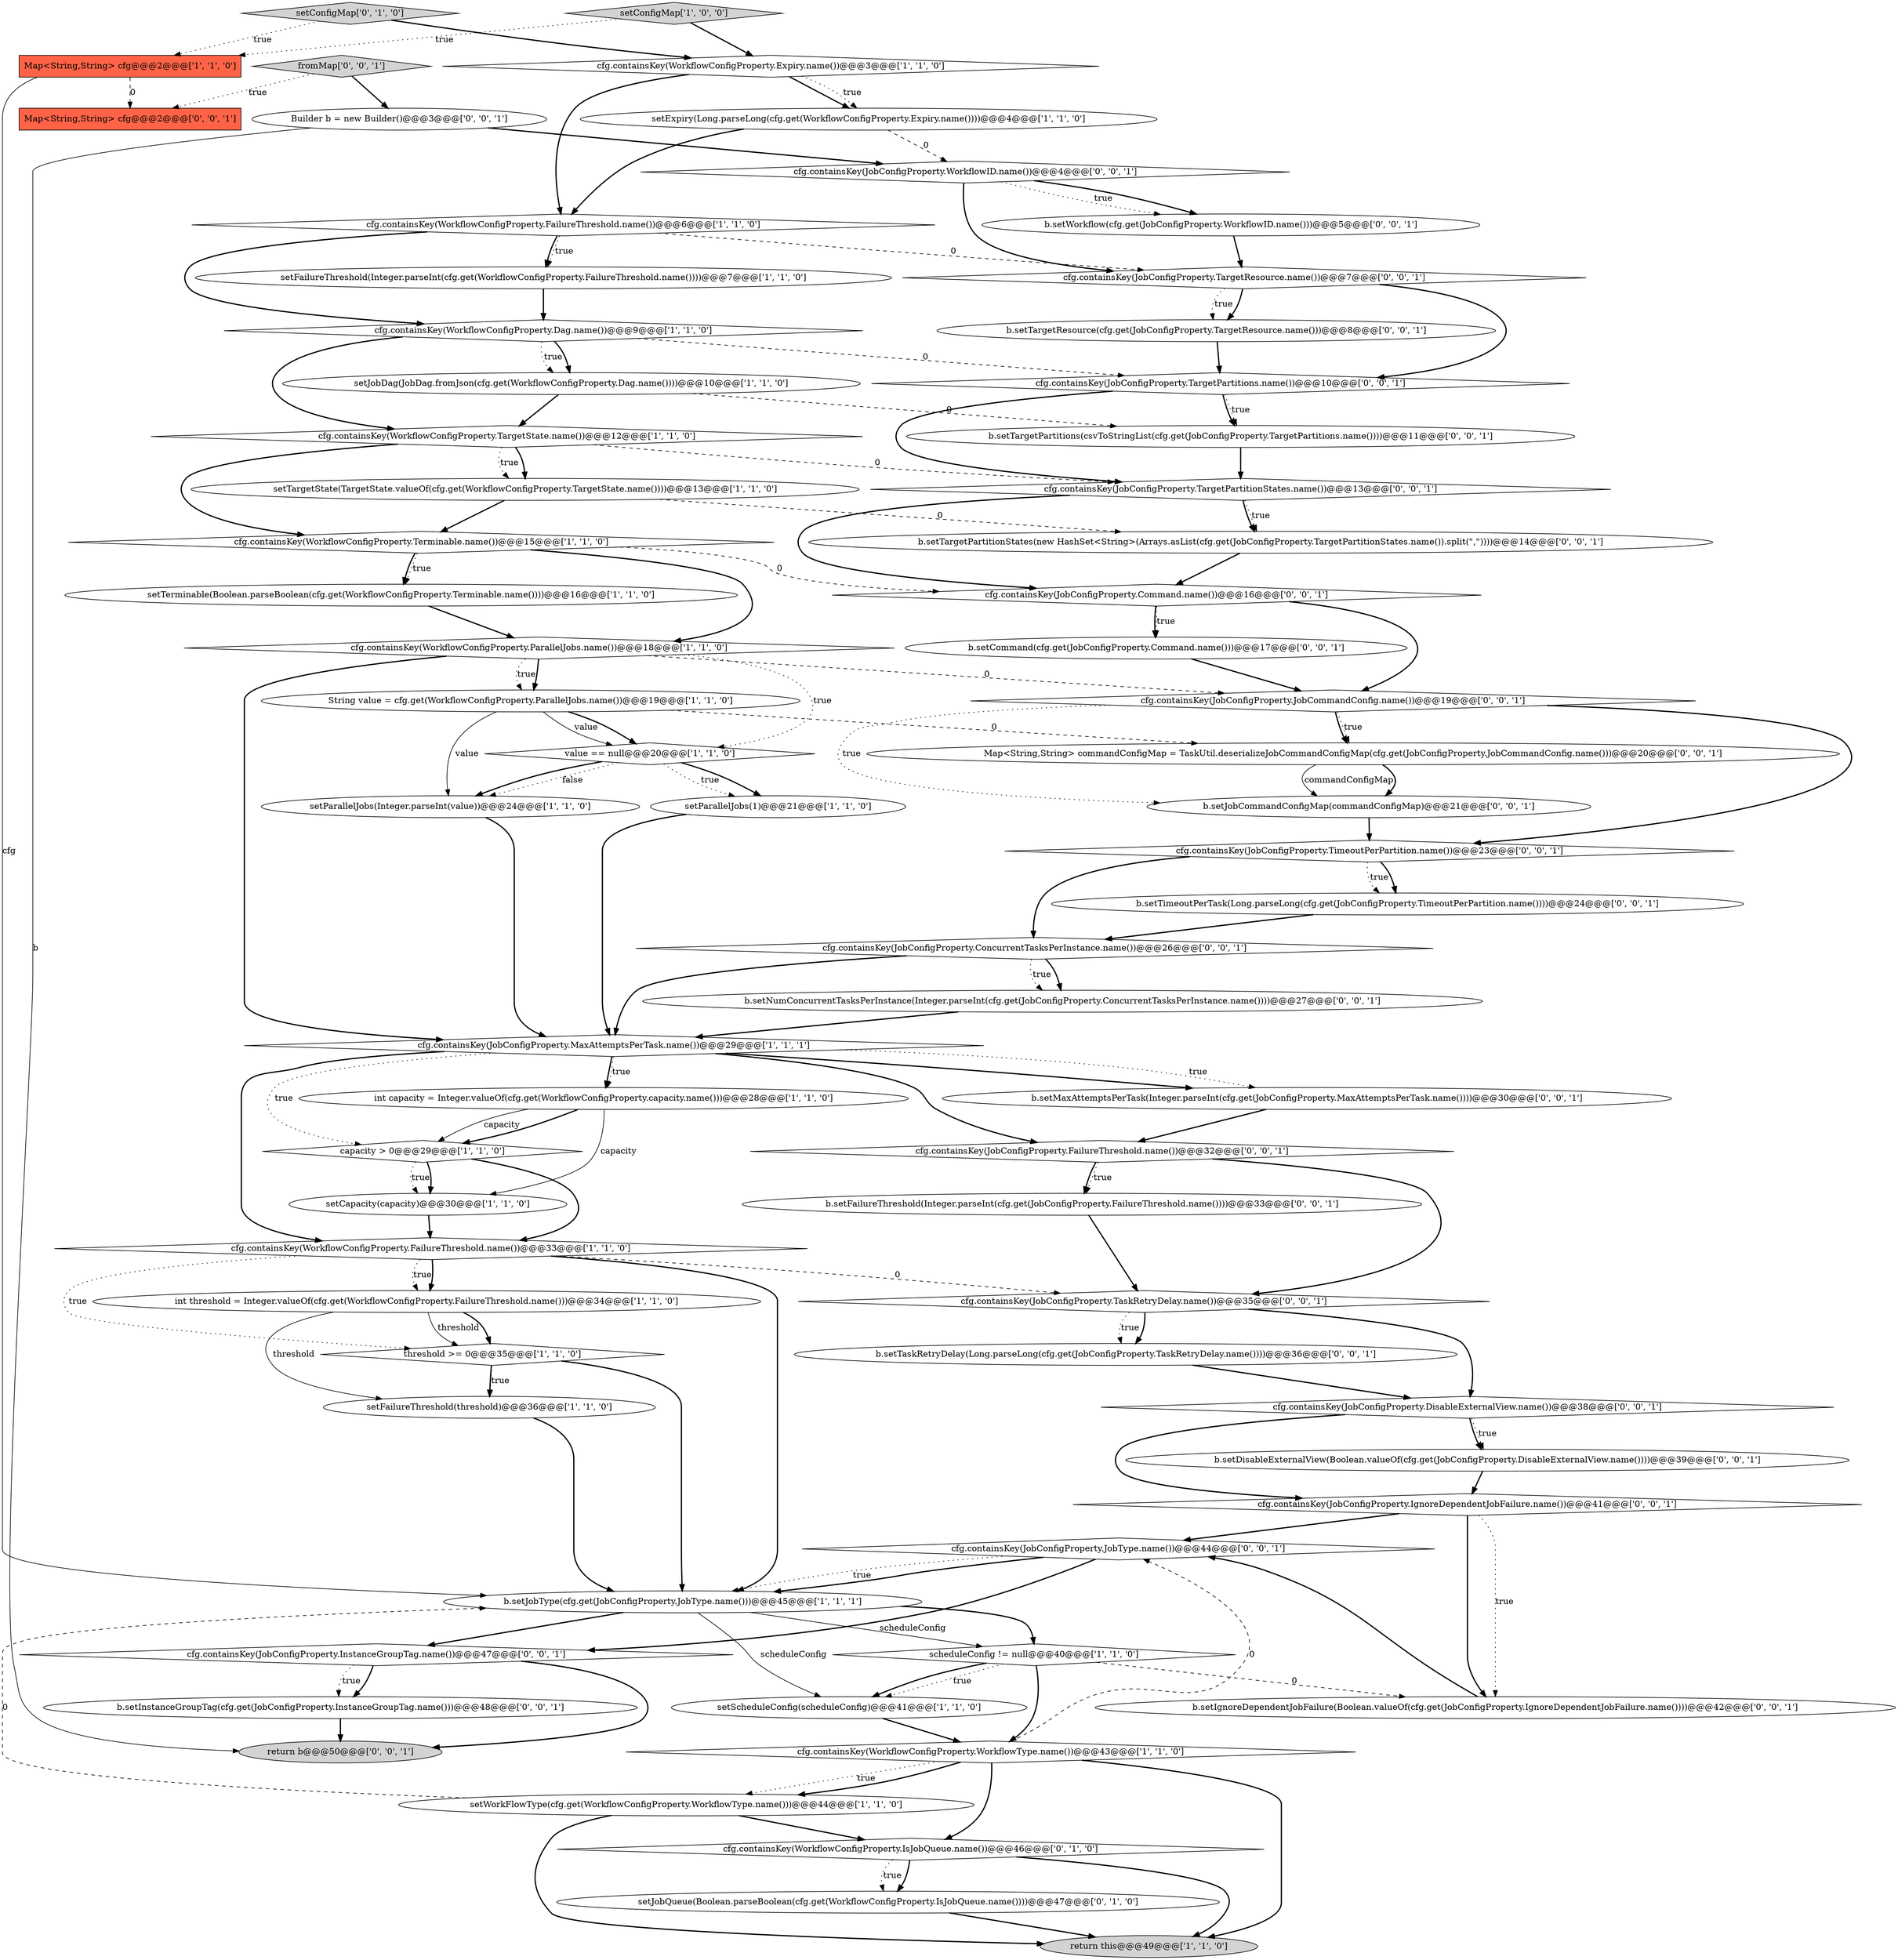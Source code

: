 digraph {
49 [style = filled, label = "b.setTargetPartitions(csvToStringList(cfg.get(JobConfigProperty.TargetPartitions.name())))@@@11@@@['0', '0', '1']", fillcolor = white, shape = ellipse image = "AAA0AAABBB3BBB"];
2 [style = filled, label = "cfg.containsKey(JobConfigProperty.MaxAttemptsPerTask.name())@@@29@@@['1', '1', '1']", fillcolor = white, shape = diamond image = "AAA0AAABBB1BBB"];
53 [style = filled, label = "b.setTargetPartitionStates(new HashSet<String>(Arrays.asList(cfg.get(JobConfigProperty.TargetPartitionStates.name()).split(\",\"))))@@@14@@@['0', '0', '1']", fillcolor = white, shape = ellipse image = "AAA0AAABBB3BBB"];
16 [style = filled, label = "scheduleConfig != null@@@40@@@['1', '1', '0']", fillcolor = white, shape = diamond image = "AAA0AAABBB1BBB"];
38 [style = filled, label = "b.setCommand(cfg.get(JobConfigProperty.Command.name()))@@@17@@@['0', '0', '1']", fillcolor = white, shape = ellipse image = "AAA0AAABBB3BBB"];
21 [style = filled, label = "setScheduleConfig(scheduleConfig)@@@41@@@['1', '1', '0']", fillcolor = white, shape = ellipse image = "AAA0AAABBB1BBB"];
40 [style = filled, label = "Map<String,String> commandConfigMap = TaskUtil.deserializeJobCommandConfigMap(cfg.get(JobConfigProperty.JobCommandConfig.name()))@@@20@@@['0', '0', '1']", fillcolor = white, shape = ellipse image = "AAA0AAABBB3BBB"];
41 [style = filled, label = "cfg.containsKey(JobConfigProperty.TaskRetryDelay.name())@@@35@@@['0', '0', '1']", fillcolor = white, shape = diamond image = "AAA0AAABBB3BBB"];
24 [style = filled, label = "setParallelJobs(1)@@@21@@@['1', '1', '0']", fillcolor = white, shape = ellipse image = "AAA0AAABBB1BBB"];
62 [style = filled, label = "cfg.containsKey(JobConfigProperty.IgnoreDependentJobFailure.name())@@@41@@@['0', '0', '1']", fillcolor = white, shape = diamond image = "AAA0AAABBB3BBB"];
27 [style = filled, label = "cfg.containsKey(WorkflowConfigProperty.TargetState.name())@@@12@@@['1', '1', '0']", fillcolor = white, shape = diamond image = "AAA0AAABBB1BBB"];
39 [style = filled, label = "b.setFailureThreshold(Integer.parseInt(cfg.get(JobConfigProperty.FailureThreshold.name())))@@@33@@@['0', '0', '1']", fillcolor = white, shape = ellipse image = "AAA0AAABBB3BBB"];
66 [style = filled, label = "return b@@@50@@@['0', '0', '1']", fillcolor = lightgray, shape = ellipse image = "AAA0AAABBB3BBB"];
11 [style = filled, label = "setJobDag(JobDag.fromJson(cfg.get(WorkflowConfigProperty.Dag.name())))@@@10@@@['1', '1', '0']", fillcolor = white, shape = ellipse image = "AAA0AAABBB1BBB"];
10 [style = filled, label = "cfg.containsKey(WorkflowConfigProperty.FailureThreshold.name())@@@33@@@['1', '1', '0']", fillcolor = white, shape = diamond image = "AAA0AAABBB1BBB"];
33 [style = filled, label = "setJobQueue(Boolean.parseBoolean(cfg.get(WorkflowConfigProperty.IsJobQueue.name())))@@@47@@@['0', '1', '0']", fillcolor = white, shape = ellipse image = "AAA1AAABBB2BBB"];
0 [style = filled, label = "setFailureThreshold(threshold)@@@36@@@['1', '1', '0']", fillcolor = white, shape = ellipse image = "AAA0AAABBB1BBB"];
31 [style = filled, label = "setConfigMap['0', '1', '0']", fillcolor = lightgray, shape = diamond image = "AAA0AAABBB2BBB"];
59 [style = filled, label = "b.setInstanceGroupTag(cfg.get(JobConfigProperty.InstanceGroupTag.name()))@@@48@@@['0', '0', '1']", fillcolor = white, shape = ellipse image = "AAA0AAABBB3BBB"];
8 [style = filled, label = "int capacity = Integer.valueOf(cfg.get(WorkflowConfigProperty.capacity.name()))@@@28@@@['1', '1', '0']", fillcolor = white, shape = ellipse image = "AAA0AAABBB1BBB"];
22 [style = filled, label = "return this@@@49@@@['1', '1', '0']", fillcolor = lightgray, shape = ellipse image = "AAA0AAABBB1BBB"];
19 [style = filled, label = "setTargetState(TargetState.valueOf(cfg.get(WorkflowConfigProperty.TargetState.name())))@@@13@@@['1', '1', '0']", fillcolor = white, shape = ellipse image = "AAA0AAABBB1BBB"];
20 [style = filled, label = "threshold >= 0@@@35@@@['1', '1', '0']", fillcolor = white, shape = diamond image = "AAA0AAABBB1BBB"];
23 [style = filled, label = "cfg.containsKey(WorkflowConfigProperty.Dag.name())@@@9@@@['1', '1', '0']", fillcolor = white, shape = diamond image = "AAA0AAABBB1BBB"];
34 [style = filled, label = "cfg.containsKey(JobConfigProperty.TargetPartitions.name())@@@10@@@['0', '0', '1']", fillcolor = white, shape = diamond image = "AAA0AAABBB3BBB"];
6 [style = filled, label = "int threshold = Integer.valueOf(cfg.get(WorkflowConfigProperty.FailureThreshold.name()))@@@34@@@['1', '1', '0']", fillcolor = white, shape = ellipse image = "AAA0AAABBB1BBB"];
36 [style = filled, label = "fromMap['0', '0', '1']", fillcolor = lightgray, shape = diamond image = "AAA0AAABBB3BBB"];
50 [style = filled, label = "cfg.containsKey(JobConfigProperty.Command.name())@@@16@@@['0', '0', '1']", fillcolor = white, shape = diamond image = "AAA0AAABBB3BBB"];
56 [style = filled, label = "cfg.containsKey(JobConfigProperty.TimeoutPerPartition.name())@@@23@@@['0', '0', '1']", fillcolor = white, shape = diamond image = "AAA0AAABBB3BBB"];
58 [style = filled, label = "cfg.containsKey(JobConfigProperty.InstanceGroupTag.name())@@@47@@@['0', '0', '1']", fillcolor = white, shape = diamond image = "AAA0AAABBB3BBB"];
61 [style = filled, label = "b.setJobCommandConfigMap(commandConfigMap)@@@21@@@['0', '0', '1']", fillcolor = white, shape = ellipse image = "AAA0AAABBB3BBB"];
65 [style = filled, label = "b.setTimeoutPerTask(Long.parseLong(cfg.get(JobConfigProperty.TimeoutPerPartition.name())))@@@24@@@['0', '0', '1']", fillcolor = white, shape = ellipse image = "AAA0AAABBB3BBB"];
63 [style = filled, label = "cfg.containsKey(JobConfigProperty.TargetResource.name())@@@7@@@['0', '0', '1']", fillcolor = white, shape = diamond image = "AAA0AAABBB3BBB"];
15 [style = filled, label = "String value = cfg.get(WorkflowConfigProperty.ParallelJobs.name())@@@19@@@['1', '1', '0']", fillcolor = white, shape = ellipse image = "AAA0AAABBB1BBB"];
48 [style = filled, label = "cfg.containsKey(JobConfigProperty.TargetPartitionStates.name())@@@13@@@['0', '0', '1']", fillcolor = white, shape = diamond image = "AAA0AAABBB3BBB"];
14 [style = filled, label = "setCapacity(capacity)@@@30@@@['1', '1', '0']", fillcolor = white, shape = ellipse image = "AAA0AAABBB1BBB"];
18 [style = filled, label = "Map<String,String> cfg@@@2@@@['1', '1', '0']", fillcolor = tomato, shape = box image = "AAA0AAABBB1BBB"];
32 [style = filled, label = "cfg.containsKey(WorkflowConfigProperty.IsJobQueue.name())@@@46@@@['0', '1', '0']", fillcolor = white, shape = diamond image = "AAA1AAABBB2BBB"];
52 [style = filled, label = "b.setDisableExternalView(Boolean.valueOf(cfg.get(JobConfigProperty.DisableExternalView.name())))@@@39@@@['0', '0', '1']", fillcolor = white, shape = ellipse image = "AAA0AAABBB3BBB"];
57 [style = filled, label = "cfg.containsKey(JobConfigProperty.JobType.name())@@@44@@@['0', '0', '1']", fillcolor = white, shape = diamond image = "AAA0AAABBB3BBB"];
5 [style = filled, label = "cfg.containsKey(WorkflowConfigProperty.FailureThreshold.name())@@@6@@@['1', '1', '0']", fillcolor = white, shape = diamond image = "AAA0AAABBB1BBB"];
44 [style = filled, label = "cfg.containsKey(JobConfigProperty.JobCommandConfig.name())@@@19@@@['0', '0', '1']", fillcolor = white, shape = diamond image = "AAA0AAABBB3BBB"];
3 [style = filled, label = "cfg.containsKey(WorkflowConfigProperty.ParallelJobs.name())@@@18@@@['1', '1', '0']", fillcolor = white, shape = diamond image = "AAA0AAABBB1BBB"];
51 [style = filled, label = "b.setNumConcurrentTasksPerInstance(Integer.parseInt(cfg.get(JobConfigProperty.ConcurrentTasksPerInstance.name())))@@@27@@@['0', '0', '1']", fillcolor = white, shape = ellipse image = "AAA0AAABBB3BBB"];
46 [style = filled, label = "b.setWorkflow(cfg.get(JobConfigProperty.WorkflowID.name()))@@@5@@@['0', '0', '1']", fillcolor = white, shape = ellipse image = "AAA0AAABBB3BBB"];
47 [style = filled, label = "b.setTaskRetryDelay(Long.parseLong(cfg.get(JobConfigProperty.TaskRetryDelay.name())))@@@36@@@['0', '0', '1']", fillcolor = white, shape = ellipse image = "AAA0AAABBB3BBB"];
43 [style = filled, label = "Builder b = new Builder()@@@3@@@['0', '0', '1']", fillcolor = white, shape = ellipse image = "AAA0AAABBB3BBB"];
60 [style = filled, label = "b.setMaxAttemptsPerTask(Integer.parseInt(cfg.get(JobConfigProperty.MaxAttemptsPerTask.name())))@@@30@@@['0', '0', '1']", fillcolor = white, shape = ellipse image = "AAA0AAABBB3BBB"];
17 [style = filled, label = "cfg.containsKey(WorkflowConfigProperty.WorkflowType.name())@@@43@@@['1', '1', '0']", fillcolor = white, shape = diamond image = "AAA0AAABBB1BBB"];
55 [style = filled, label = "Map<String,String> cfg@@@2@@@['0', '0', '1']", fillcolor = tomato, shape = box image = "AAA0AAABBB3BBB"];
28 [style = filled, label = "b.setJobType(cfg.get(JobConfigProperty.JobType.name()))@@@45@@@['1', '1', '1']", fillcolor = white, shape = ellipse image = "AAA0AAABBB1BBB"];
9 [style = filled, label = "value == null@@@20@@@['1', '1', '0']", fillcolor = white, shape = diamond image = "AAA0AAABBB1BBB"];
45 [style = filled, label = "cfg.containsKey(JobConfigProperty.WorkflowID.name())@@@4@@@['0', '0', '1']", fillcolor = white, shape = diamond image = "AAA0AAABBB3BBB"];
35 [style = filled, label = "cfg.containsKey(JobConfigProperty.ConcurrentTasksPerInstance.name())@@@26@@@['0', '0', '1']", fillcolor = white, shape = diamond image = "AAA0AAABBB3BBB"];
4 [style = filled, label = "capacity > 0@@@29@@@['1', '1', '0']", fillcolor = white, shape = diamond image = "AAA0AAABBB1BBB"];
1 [style = filled, label = "setFailureThreshold(Integer.parseInt(cfg.get(WorkflowConfigProperty.FailureThreshold.name())))@@@7@@@['1', '1', '0']", fillcolor = white, shape = ellipse image = "AAA0AAABBB1BBB"];
7 [style = filled, label = "setParallelJobs(Integer.parseInt(value))@@@24@@@['1', '1', '0']", fillcolor = white, shape = ellipse image = "AAA0AAABBB1BBB"];
13 [style = filled, label = "setExpiry(Long.parseLong(cfg.get(WorkflowConfigProperty.Expiry.name())))@@@4@@@['1', '1', '0']", fillcolor = white, shape = ellipse image = "AAA0AAABBB1BBB"];
12 [style = filled, label = "cfg.containsKey(WorkflowConfigProperty.Terminable.name())@@@15@@@['1', '1', '0']", fillcolor = white, shape = diamond image = "AAA0AAABBB1BBB"];
29 [style = filled, label = "cfg.containsKey(WorkflowConfigProperty.Expiry.name())@@@3@@@['1', '1', '0']", fillcolor = white, shape = diamond image = "AAA0AAABBB1BBB"];
64 [style = filled, label = "cfg.containsKey(JobConfigProperty.FailureThreshold.name())@@@32@@@['0', '0', '1']", fillcolor = white, shape = diamond image = "AAA0AAABBB3BBB"];
37 [style = filled, label = "b.setTargetResource(cfg.get(JobConfigProperty.TargetResource.name()))@@@8@@@['0', '0', '1']", fillcolor = white, shape = ellipse image = "AAA0AAABBB3BBB"];
25 [style = filled, label = "setWorkFlowType(cfg.get(WorkflowConfigProperty.WorkflowType.name()))@@@44@@@['1', '1', '0']", fillcolor = white, shape = ellipse image = "AAA0AAABBB1BBB"];
30 [style = filled, label = "setConfigMap['1', '0', '0']", fillcolor = lightgray, shape = diamond image = "AAA0AAABBB1BBB"];
26 [style = filled, label = "setTerminable(Boolean.parseBoolean(cfg.get(WorkflowConfigProperty.Terminable.name())))@@@16@@@['1', '1', '0']", fillcolor = white, shape = ellipse image = "AAA0AAABBB1BBB"];
42 [style = filled, label = "cfg.containsKey(JobConfigProperty.DisableExternalView.name())@@@38@@@['0', '0', '1']", fillcolor = white, shape = diamond image = "AAA0AAABBB3BBB"];
54 [style = filled, label = "b.setIgnoreDependentJobFailure(Boolean.valueOf(cfg.get(JobConfigProperty.IgnoreDependentJobFailure.name())))@@@42@@@['0', '0', '1']", fillcolor = white, shape = ellipse image = "AAA0AAABBB3BBB"];
56->65 [style = dotted, label="true"];
60->64 [style = bold, label=""];
64->41 [style = bold, label=""];
29->13 [style = bold, label=""];
11->49 [style = dashed, label="0"];
12->50 [style = dashed, label="0"];
3->44 [style = dashed, label="0"];
28->16 [style = bold, label=""];
8->14 [style = solid, label="capacity"];
43->45 [style = bold, label=""];
44->56 [style = bold, label=""];
2->8 [style = dotted, label="true"];
41->47 [style = bold, label=""];
5->1 [style = bold, label=""];
6->20 [style = solid, label="threshold"];
12->26 [style = dotted, label="true"];
34->49 [style = bold, label=""];
2->10 [style = bold, label=""];
10->28 [style = bold, label=""];
1->23 [style = bold, label=""];
64->39 [style = bold, label=""];
18->28 [style = solid, label="cfg"];
39->41 [style = bold, label=""];
11->27 [style = bold, label=""];
56->35 [style = bold, label=""];
50->38 [style = dotted, label="true"];
45->46 [style = bold, label=""];
19->53 [style = dashed, label="0"];
27->48 [style = dashed, label="0"];
15->9 [style = solid, label="value"];
34->49 [style = dotted, label="true"];
17->57 [style = dashed, label="0"];
15->7 [style = solid, label="value"];
35->51 [style = bold, label=""];
23->11 [style = dotted, label="true"];
10->6 [style = dotted, label="true"];
27->19 [style = bold, label=""];
17->22 [style = bold, label=""];
31->29 [style = bold, label=""];
20->0 [style = bold, label=""];
14->10 [style = bold, label=""];
46->63 [style = bold, label=""];
28->21 [style = solid, label="scheduleConfig"];
58->59 [style = bold, label=""];
23->27 [style = bold, label=""];
44->61 [style = dotted, label="true"];
28->16 [style = solid, label="scheduleConfig"];
15->9 [style = bold, label=""];
24->2 [style = bold, label=""];
5->63 [style = dashed, label="0"];
48->50 [style = bold, label=""];
16->54 [style = dashed, label="0"];
9->24 [style = dotted, label="true"];
40->61 [style = solid, label="commandConfigMap"];
29->5 [style = bold, label=""];
8->4 [style = solid, label="capacity"];
56->65 [style = bold, label=""];
6->20 [style = bold, label=""];
34->48 [style = bold, label=""];
44->40 [style = dotted, label="true"];
54->57 [style = bold, label=""];
43->66 [style = solid, label="b"];
17->32 [style = bold, label=""];
37->34 [style = bold, label=""];
9->24 [style = bold, label=""];
30->18 [style = dotted, label="true"];
23->34 [style = dashed, label="0"];
42->52 [style = bold, label=""];
10->41 [style = dashed, label="0"];
15->40 [style = dashed, label="0"];
40->61 [style = bold, label=""];
58->59 [style = dotted, label="true"];
36->55 [style = dotted, label="true"];
62->54 [style = dotted, label="true"];
10->20 [style = dotted, label="true"];
32->33 [style = bold, label=""];
26->3 [style = bold, label=""];
51->2 [style = bold, label=""];
3->9 [style = dotted, label="true"];
53->50 [style = bold, label=""];
13->5 [style = bold, label=""];
48->53 [style = bold, label=""];
63->37 [style = bold, label=""];
7->2 [style = bold, label=""];
12->26 [style = bold, label=""];
44->40 [style = bold, label=""];
35->2 [style = bold, label=""];
3->15 [style = dotted, label="true"];
10->6 [style = bold, label=""];
52->62 [style = bold, label=""];
36->43 [style = bold, label=""];
3->2 [style = bold, label=""];
42->52 [style = dotted, label="true"];
2->64 [style = bold, label=""];
64->39 [style = dotted, label="true"];
27->19 [style = dotted, label="true"];
20->0 [style = dotted, label="true"];
2->8 [style = bold, label=""];
13->45 [style = dashed, label="0"];
9->7 [style = dotted, label="false"];
65->35 [style = bold, label=""];
32->33 [style = dotted, label="true"];
38->44 [style = bold, label=""];
2->60 [style = dotted, label="true"];
12->3 [style = bold, label=""];
61->56 [style = bold, label=""];
4->14 [style = dotted, label="true"];
16->21 [style = dotted, label="true"];
32->22 [style = bold, label=""];
4->10 [style = bold, label=""];
31->18 [style = dotted, label="true"];
49->48 [style = bold, label=""];
16->17 [style = bold, label=""];
50->44 [style = bold, label=""];
62->57 [style = bold, label=""];
48->53 [style = dotted, label="true"];
57->58 [style = bold, label=""];
47->42 [style = bold, label=""];
25->28 [style = dashed, label="0"];
25->32 [style = bold, label=""];
57->28 [style = dotted, label="true"];
63->37 [style = dotted, label="true"];
29->13 [style = dotted, label="true"];
2->4 [style = dotted, label="true"];
50->38 [style = bold, label=""];
58->66 [style = bold, label=""];
27->12 [style = bold, label=""];
8->4 [style = bold, label=""];
41->47 [style = dotted, label="true"];
21->17 [style = bold, label=""];
35->51 [style = dotted, label="true"];
23->11 [style = bold, label=""];
63->34 [style = bold, label=""];
57->28 [style = bold, label=""];
62->54 [style = bold, label=""];
33->22 [style = bold, label=""];
59->66 [style = bold, label=""];
16->21 [style = bold, label=""];
5->23 [style = bold, label=""];
2->60 [style = bold, label=""];
41->42 [style = bold, label=""];
18->55 [style = dashed, label="0"];
20->28 [style = bold, label=""];
3->15 [style = bold, label=""];
4->14 [style = bold, label=""];
5->1 [style = dotted, label="true"];
0->28 [style = bold, label=""];
6->0 [style = solid, label="threshold"];
28->58 [style = bold, label=""];
45->63 [style = bold, label=""];
45->46 [style = dotted, label="true"];
42->62 [style = bold, label=""];
19->12 [style = bold, label=""];
25->22 [style = bold, label=""];
17->25 [style = dotted, label="true"];
17->25 [style = bold, label=""];
30->29 [style = bold, label=""];
9->7 [style = bold, label=""];
}
